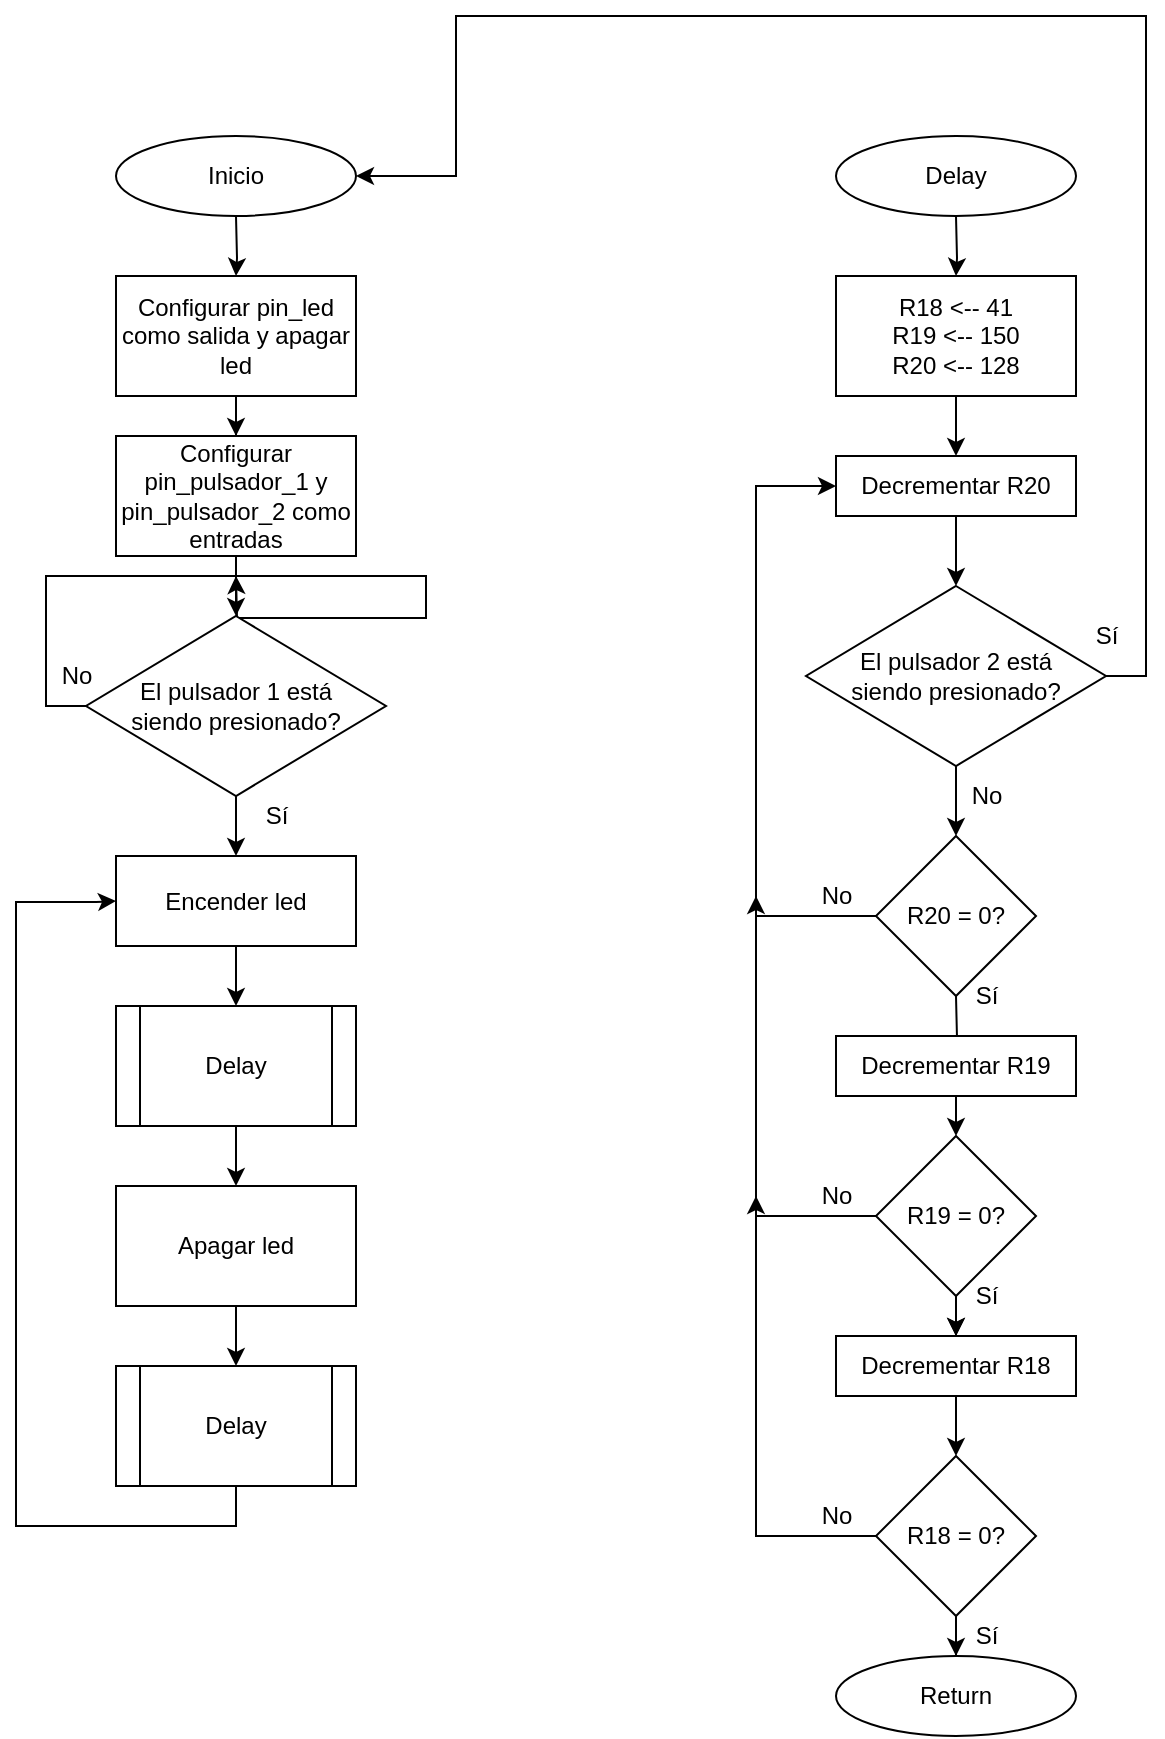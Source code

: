 <mxfile version="13.8.3" type="device"><diagram id="C5RBs43oDa-KdzZeNtuy" name="Page-1"><mxGraphModel dx="852" dy="695" grid="1" gridSize="10" guides="1" tooltips="1" connect="1" arrows="1" fold="1" page="1" pageScale="1" pageWidth="827" pageHeight="1169" math="0" shadow="0"><root><mxCell id="WIyWlLk6GJQsqaUBKTNV-0"/><mxCell id="WIyWlLk6GJQsqaUBKTNV-1" parent="WIyWlLk6GJQsqaUBKTNV-0"/><mxCell id="Rzf_JdVmEiJGYScnjNtb-12" value="" style="edgeStyle=orthogonalEdgeStyle;rounded=0;orthogonalLoop=1;jettySize=auto;html=1;" edge="1" parent="WIyWlLk6GJQsqaUBKTNV-1" target="Rzf_JdVmEiJGYScnjNtb-0"><mxGeometry relative="1" as="geometry"><mxPoint x="220" y="120" as="sourcePoint"/></mxGeometry></mxCell><mxCell id="Rzf_JdVmEiJGYScnjNtb-55" value="" style="edgeStyle=orthogonalEdgeStyle;rounded=0;orthogonalLoop=1;jettySize=auto;html=1;" edge="1" parent="WIyWlLk6GJQsqaUBKTNV-1" source="Rzf_JdVmEiJGYScnjNtb-0" target="Rzf_JdVmEiJGYScnjNtb-54"><mxGeometry relative="1" as="geometry"/></mxCell><mxCell id="Rzf_JdVmEiJGYScnjNtb-0" value="Configurar pin_led como salida y apagar led" style="rounded=0;whiteSpace=wrap;html=1;" vertex="1" parent="WIyWlLk6GJQsqaUBKTNV-1"><mxGeometry x="160" y="150" width="120" height="60" as="geometry"/></mxCell><mxCell id="Rzf_JdVmEiJGYScnjNtb-6" value="" style="edgeStyle=orthogonalEdgeStyle;rounded=0;orthogonalLoop=1;jettySize=auto;html=1;" edge="1" parent="WIyWlLk6GJQsqaUBKTNV-1" source="Rzf_JdVmEiJGYScnjNtb-1" target="Rzf_JdVmEiJGYScnjNtb-5"><mxGeometry relative="1" as="geometry"/></mxCell><mxCell id="Rzf_JdVmEiJGYScnjNtb-1" value="Encender led" style="whiteSpace=wrap;html=1;rounded=0;" vertex="1" parent="WIyWlLk6GJQsqaUBKTNV-1"><mxGeometry x="160" y="440" width="120" height="45" as="geometry"/></mxCell><mxCell id="Rzf_JdVmEiJGYScnjNtb-8" value="" style="edgeStyle=orthogonalEdgeStyle;rounded=0;orthogonalLoop=1;jettySize=auto;html=1;" edge="1" parent="WIyWlLk6GJQsqaUBKTNV-1" source="Rzf_JdVmEiJGYScnjNtb-5" target="Rzf_JdVmEiJGYScnjNtb-7"><mxGeometry relative="1" as="geometry"/></mxCell><mxCell id="Rzf_JdVmEiJGYScnjNtb-5" value="Delay" style="shape=process;whiteSpace=wrap;html=1;backgroundOutline=1;rounded=0;" vertex="1" parent="WIyWlLk6GJQsqaUBKTNV-1"><mxGeometry x="160" y="515" width="120" height="60" as="geometry"/></mxCell><mxCell id="Rzf_JdVmEiJGYScnjNtb-10" value="" style="edgeStyle=orthogonalEdgeStyle;rounded=0;orthogonalLoop=1;jettySize=auto;html=1;" edge="1" parent="WIyWlLk6GJQsqaUBKTNV-1" source="Rzf_JdVmEiJGYScnjNtb-7" target="Rzf_JdVmEiJGYScnjNtb-9"><mxGeometry relative="1" as="geometry"/></mxCell><mxCell id="Rzf_JdVmEiJGYScnjNtb-7" value="Apagar led" style="whiteSpace=wrap;html=1;rounded=0;" vertex="1" parent="WIyWlLk6GJQsqaUBKTNV-1"><mxGeometry x="160" y="605" width="120" height="60" as="geometry"/></mxCell><mxCell id="Rzf_JdVmEiJGYScnjNtb-11" style="edgeStyle=orthogonalEdgeStyle;rounded=0;orthogonalLoop=1;jettySize=auto;html=1;exitX=0.5;exitY=1;exitDx=0;exitDy=0;entryX=0;entryY=0.5;entryDx=0;entryDy=0;" edge="1" parent="WIyWlLk6GJQsqaUBKTNV-1" source="Rzf_JdVmEiJGYScnjNtb-9" target="Rzf_JdVmEiJGYScnjNtb-1"><mxGeometry relative="1" as="geometry"><Array as="points"><mxPoint x="220" y="775"/><mxPoint x="110" y="775"/><mxPoint x="110" y="463"/><mxPoint x="150" y="463"/></Array></mxGeometry></mxCell><mxCell id="Rzf_JdVmEiJGYScnjNtb-9" value="Delay" style="shape=process;whiteSpace=wrap;html=1;backgroundOutline=1;rounded=0;" vertex="1" parent="WIyWlLk6GJQsqaUBKTNV-1"><mxGeometry x="160" y="695" width="120" height="60" as="geometry"/></mxCell><mxCell id="Rzf_JdVmEiJGYScnjNtb-19" value="" style="edgeStyle=orthogonalEdgeStyle;rounded=0;orthogonalLoop=1;jettySize=auto;html=1;" edge="1" parent="WIyWlLk6GJQsqaUBKTNV-1" target="Rzf_JdVmEiJGYScnjNtb-18"><mxGeometry relative="1" as="geometry"><mxPoint x="580" y="120" as="sourcePoint"/></mxGeometry></mxCell><mxCell id="Rzf_JdVmEiJGYScnjNtb-21" value="" style="edgeStyle=orthogonalEdgeStyle;rounded=0;orthogonalLoop=1;jettySize=auto;html=1;" edge="1" parent="WIyWlLk6GJQsqaUBKTNV-1" source="Rzf_JdVmEiJGYScnjNtb-18" target="Rzf_JdVmEiJGYScnjNtb-20"><mxGeometry relative="1" as="geometry"/></mxCell><mxCell id="Rzf_JdVmEiJGYScnjNtb-18" value="&lt;div&gt;R18 &amp;lt;-- 41&lt;/div&gt;&lt;div&gt;&lt;span&gt;R19 &amp;lt;-- 150&lt;/span&gt;&lt;/div&gt;&lt;div&gt;&lt;span&gt;R20 &amp;lt;-- 128&lt;/span&gt;&lt;/div&gt;" style="rounded=0;whiteSpace=wrap;html=1;" vertex="1" parent="WIyWlLk6GJQsqaUBKTNV-1"><mxGeometry x="520" y="150" width="120" height="60" as="geometry"/></mxCell><mxCell id="Rzf_JdVmEiJGYScnjNtb-65" value="" style="edgeStyle=orthogonalEdgeStyle;rounded=0;orthogonalLoop=1;jettySize=auto;html=1;" edge="1" parent="WIyWlLk6GJQsqaUBKTNV-1" source="Rzf_JdVmEiJGYScnjNtb-20" target="Rzf_JdVmEiJGYScnjNtb-63"><mxGeometry relative="1" as="geometry"/></mxCell><mxCell id="Rzf_JdVmEiJGYScnjNtb-20" value="Decrementar R20" style="whiteSpace=wrap;html=1;rounded=0;" vertex="1" parent="WIyWlLk6GJQsqaUBKTNV-1"><mxGeometry x="520" y="240" width="120" height="30" as="geometry"/></mxCell><mxCell id="Rzf_JdVmEiJGYScnjNtb-24" style="edgeStyle=orthogonalEdgeStyle;rounded=0;orthogonalLoop=1;jettySize=auto;html=1;exitX=0;exitY=0.5;exitDx=0;exitDy=0;entryX=0;entryY=0.5;entryDx=0;entryDy=0;" edge="1" parent="WIyWlLk6GJQsqaUBKTNV-1" source="Rzf_JdVmEiJGYScnjNtb-22" target="Rzf_JdVmEiJGYScnjNtb-20"><mxGeometry relative="1" as="geometry"><Array as="points"><mxPoint x="480" y="470"/><mxPoint x="480" y="255"/></Array></mxGeometry></mxCell><mxCell id="Rzf_JdVmEiJGYScnjNtb-30" value="" style="edgeStyle=orthogonalEdgeStyle;rounded=0;orthogonalLoop=1;jettySize=auto;html=1;" edge="1" parent="WIyWlLk6GJQsqaUBKTNV-1" target="Rzf_JdVmEiJGYScnjNtb-29"><mxGeometry relative="1" as="geometry"><mxPoint x="580" y="510" as="sourcePoint"/></mxGeometry></mxCell><mxCell id="Rzf_JdVmEiJGYScnjNtb-22" value="R20 = 0?" style="rhombus;whiteSpace=wrap;html=1;rounded=0;" vertex="1" parent="WIyWlLk6GJQsqaUBKTNV-1"><mxGeometry x="540" y="430" width="80" height="80" as="geometry"/></mxCell><mxCell id="Rzf_JdVmEiJGYScnjNtb-28" value="No" style="text;html=1;align=center;verticalAlign=middle;resizable=0;points=[];autosize=1;" vertex="1" parent="WIyWlLk6GJQsqaUBKTNV-1"><mxGeometry x="505" y="450" width="30" height="20" as="geometry"/></mxCell><mxCell id="Rzf_JdVmEiJGYScnjNtb-36" style="edgeStyle=orthogonalEdgeStyle;rounded=0;orthogonalLoop=1;jettySize=auto;html=1;exitX=0.5;exitY=1;exitDx=0;exitDy=0;entryX=0.5;entryY=0;entryDx=0;entryDy=0;" edge="1" parent="WIyWlLk6GJQsqaUBKTNV-1" source="Rzf_JdVmEiJGYScnjNtb-29" target="Rzf_JdVmEiJGYScnjNtb-32"><mxGeometry relative="1" as="geometry"/></mxCell><mxCell id="Rzf_JdVmEiJGYScnjNtb-29" value="Decrementar R19" style="whiteSpace=wrap;html=1;rounded=0;" vertex="1" parent="WIyWlLk6GJQsqaUBKTNV-1"><mxGeometry x="520" y="530" width="120" height="30" as="geometry"/></mxCell><mxCell id="Rzf_JdVmEiJGYScnjNtb-31" value="" style="edgeStyle=orthogonalEdgeStyle;rounded=0;orthogonalLoop=1;jettySize=auto;html=1;" edge="1" parent="WIyWlLk6GJQsqaUBKTNV-1" source="Rzf_JdVmEiJGYScnjNtb-32" target="Rzf_JdVmEiJGYScnjNtb-34"><mxGeometry relative="1" as="geometry"/></mxCell><mxCell id="Rzf_JdVmEiJGYScnjNtb-37" value="" style="edgeStyle=orthogonalEdgeStyle;rounded=0;orthogonalLoop=1;jettySize=auto;html=1;" edge="1" parent="WIyWlLk6GJQsqaUBKTNV-1" source="Rzf_JdVmEiJGYScnjNtb-32" target="Rzf_JdVmEiJGYScnjNtb-34"><mxGeometry relative="1" as="geometry"/></mxCell><mxCell id="Rzf_JdVmEiJGYScnjNtb-38" style="edgeStyle=orthogonalEdgeStyle;rounded=0;orthogonalLoop=1;jettySize=auto;html=1;exitX=0;exitY=0.5;exitDx=0;exitDy=0;" edge="1" parent="WIyWlLk6GJQsqaUBKTNV-1" source="Rzf_JdVmEiJGYScnjNtb-32"><mxGeometry relative="1" as="geometry"><mxPoint x="480" y="460" as="targetPoint"/><Array as="points"><mxPoint x="480" y="620"/><mxPoint x="480" y="470"/></Array></mxGeometry></mxCell><mxCell id="Rzf_JdVmEiJGYScnjNtb-32" value="R19 = 0?" style="rhombus;whiteSpace=wrap;html=1;rounded=0;" vertex="1" parent="WIyWlLk6GJQsqaUBKTNV-1"><mxGeometry x="540" y="580" width="80" height="80" as="geometry"/></mxCell><mxCell id="Rzf_JdVmEiJGYScnjNtb-33" value="No" style="text;html=1;align=center;verticalAlign=middle;resizable=0;points=[];autosize=1;" vertex="1" parent="WIyWlLk6GJQsqaUBKTNV-1"><mxGeometry x="505" y="600" width="30" height="20" as="geometry"/></mxCell><mxCell id="Rzf_JdVmEiJGYScnjNtb-40" value="" style="edgeStyle=orthogonalEdgeStyle;rounded=0;orthogonalLoop=1;jettySize=auto;html=1;" edge="1" parent="WIyWlLk6GJQsqaUBKTNV-1" source="Rzf_JdVmEiJGYScnjNtb-34" target="Rzf_JdVmEiJGYScnjNtb-39"><mxGeometry relative="1" as="geometry"/></mxCell><mxCell id="Rzf_JdVmEiJGYScnjNtb-34" value="Decrementar R18" style="whiteSpace=wrap;html=1;rounded=0;" vertex="1" parent="WIyWlLk6GJQsqaUBKTNV-1"><mxGeometry x="520" y="680" width="120" height="30" as="geometry"/></mxCell><mxCell id="Rzf_JdVmEiJGYScnjNtb-46" value="" style="edgeStyle=orthogonalEdgeStyle;rounded=0;orthogonalLoop=1;jettySize=auto;html=1;" edge="1" parent="WIyWlLk6GJQsqaUBKTNV-1" source="Rzf_JdVmEiJGYScnjNtb-39" target="Rzf_JdVmEiJGYScnjNtb-45"><mxGeometry relative="1" as="geometry"/></mxCell><mxCell id="Rzf_JdVmEiJGYScnjNtb-51" style="edgeStyle=orthogonalEdgeStyle;rounded=0;orthogonalLoop=1;jettySize=auto;html=1;exitX=0;exitY=0.5;exitDx=0;exitDy=0;" edge="1" parent="WIyWlLk6GJQsqaUBKTNV-1" source="Rzf_JdVmEiJGYScnjNtb-39"><mxGeometry relative="1" as="geometry"><mxPoint x="480" y="610" as="targetPoint"/><Array as="points"><mxPoint x="480" y="780"/><mxPoint x="480" y="620"/></Array></mxGeometry></mxCell><mxCell id="Rzf_JdVmEiJGYScnjNtb-39" value="R18 = 0?" style="rhombus;whiteSpace=wrap;html=1;rounded=0;" vertex="1" parent="WIyWlLk6GJQsqaUBKTNV-1"><mxGeometry x="540" y="740" width="80" height="80" as="geometry"/></mxCell><mxCell id="Rzf_JdVmEiJGYScnjNtb-41" value="Sí" style="text;html=1;align=center;verticalAlign=middle;resizable=0;points=[];autosize=1;" vertex="1" parent="WIyWlLk6GJQsqaUBKTNV-1"><mxGeometry x="580" y="500" width="30" height="20" as="geometry"/></mxCell><mxCell id="Rzf_JdVmEiJGYScnjNtb-42" value="Sí" style="text;html=1;align=center;verticalAlign=middle;resizable=0;points=[];autosize=1;" vertex="1" parent="WIyWlLk6GJQsqaUBKTNV-1"><mxGeometry x="580" y="650" width="30" height="20" as="geometry"/></mxCell><mxCell id="Rzf_JdVmEiJGYScnjNtb-45" value="Return" style="ellipse;whiteSpace=wrap;html=1;rounded=0;" vertex="1" parent="WIyWlLk6GJQsqaUBKTNV-1"><mxGeometry x="520" y="840" width="120" height="40" as="geometry"/></mxCell><mxCell id="Rzf_JdVmEiJGYScnjNtb-49" value="Delay" style="ellipse;whiteSpace=wrap;html=1;rounded=0;" vertex="1" parent="WIyWlLk6GJQsqaUBKTNV-1"><mxGeometry x="520" y="80" width="120" height="40" as="geometry"/></mxCell><mxCell id="Rzf_JdVmEiJGYScnjNtb-50" value="Inicio" style="ellipse;whiteSpace=wrap;html=1;rounded=0;" vertex="1" parent="WIyWlLk6GJQsqaUBKTNV-1"><mxGeometry x="160" y="80" width="120" height="40" as="geometry"/></mxCell><mxCell id="Rzf_JdVmEiJGYScnjNtb-52" value="No" style="text;html=1;align=center;verticalAlign=middle;resizable=0;points=[];autosize=1;" vertex="1" parent="WIyWlLk6GJQsqaUBKTNV-1"><mxGeometry x="505" y="760" width="30" height="20" as="geometry"/></mxCell><mxCell id="Rzf_JdVmEiJGYScnjNtb-53" value="Sí" style="text;html=1;align=center;verticalAlign=middle;resizable=0;points=[];autosize=1;" vertex="1" parent="WIyWlLk6GJQsqaUBKTNV-1"><mxGeometry x="580" y="820" width="30" height="20" as="geometry"/></mxCell><mxCell id="Rzf_JdVmEiJGYScnjNtb-58" value="" style="edgeStyle=orthogonalEdgeStyle;rounded=0;orthogonalLoop=1;jettySize=auto;html=1;" edge="1" parent="WIyWlLk6GJQsqaUBKTNV-1" source="Rzf_JdVmEiJGYScnjNtb-54" target="Rzf_JdVmEiJGYScnjNtb-57"><mxGeometry relative="1" as="geometry"/></mxCell><mxCell id="Rzf_JdVmEiJGYScnjNtb-54" value="Configurar pin_pulsador_1 y pin_pulsador_2 como entradas" style="rounded=0;whiteSpace=wrap;html=1;" vertex="1" parent="WIyWlLk6GJQsqaUBKTNV-1"><mxGeometry x="160" y="230" width="120" height="60" as="geometry"/></mxCell><mxCell id="Rzf_JdVmEiJGYScnjNtb-59" value="" style="edgeStyle=orthogonalEdgeStyle;rounded=0;orthogonalLoop=1;jettySize=auto;html=1;entryX=0.5;entryY=0;entryDx=0;entryDy=0;" edge="1" parent="WIyWlLk6GJQsqaUBKTNV-1" source="Rzf_JdVmEiJGYScnjNtb-57" target="Rzf_JdVmEiJGYScnjNtb-1"><mxGeometry relative="1" as="geometry"/></mxCell><mxCell id="Rzf_JdVmEiJGYScnjNtb-60" style="edgeStyle=orthogonalEdgeStyle;rounded=0;orthogonalLoop=1;jettySize=auto;html=1;exitX=0;exitY=0.5;exitDx=0;exitDy=0;" edge="1" parent="WIyWlLk6GJQsqaUBKTNV-1" source="Rzf_JdVmEiJGYScnjNtb-57"><mxGeometry relative="1" as="geometry"><mxPoint x="220" y="300" as="targetPoint"/></mxGeometry></mxCell><mxCell id="Rzf_JdVmEiJGYScnjNtb-57" value="El pulsador 1 está &lt;br&gt;siendo presionado?" style="rhombus;whiteSpace=wrap;html=1;rounded=0;" vertex="1" parent="WIyWlLk6GJQsqaUBKTNV-1"><mxGeometry x="145" y="320" width="150" height="90" as="geometry"/></mxCell><mxCell id="Rzf_JdVmEiJGYScnjNtb-61" value="No" style="text;html=1;align=center;verticalAlign=middle;resizable=0;points=[];autosize=1;" vertex="1" parent="WIyWlLk6GJQsqaUBKTNV-1"><mxGeometry x="125" y="340" width="30" height="20" as="geometry"/></mxCell><mxCell id="Rzf_JdVmEiJGYScnjNtb-62" value="Sí" style="text;html=1;align=center;verticalAlign=middle;resizable=0;points=[];autosize=1;" vertex="1" parent="WIyWlLk6GJQsqaUBKTNV-1"><mxGeometry x="225" y="410" width="30" height="20" as="geometry"/></mxCell><mxCell id="Rzf_JdVmEiJGYScnjNtb-64" value="" style="edgeStyle=orthogonalEdgeStyle;rounded=0;orthogonalLoop=1;jettySize=auto;html=1;" edge="1" parent="WIyWlLk6GJQsqaUBKTNV-1" source="Rzf_JdVmEiJGYScnjNtb-63" target="Rzf_JdVmEiJGYScnjNtb-22"><mxGeometry relative="1" as="geometry"><mxPoint x="583" y="430" as="targetPoint"/></mxGeometry></mxCell><mxCell id="Rzf_JdVmEiJGYScnjNtb-68" style="edgeStyle=orthogonalEdgeStyle;rounded=0;orthogonalLoop=1;jettySize=auto;html=1;exitX=1;exitY=0.5;exitDx=0;exitDy=0;entryX=1;entryY=0.5;entryDx=0;entryDy=0;" edge="1" parent="WIyWlLk6GJQsqaUBKTNV-1" source="Rzf_JdVmEiJGYScnjNtb-63" target="Rzf_JdVmEiJGYScnjNtb-50"><mxGeometry relative="1" as="geometry"><mxPoint x="330" y="110" as="targetPoint"/><Array as="points"><mxPoint x="675" y="350"/><mxPoint x="675" y="20"/><mxPoint x="330" y="20"/><mxPoint x="330" y="100"/></Array></mxGeometry></mxCell><mxCell id="Rzf_JdVmEiJGYScnjNtb-63" value="El pulsador 2 está &lt;br&gt;siendo presionado?" style="rhombus;whiteSpace=wrap;html=1;rounded=0;" vertex="1" parent="WIyWlLk6GJQsqaUBKTNV-1"><mxGeometry x="505" y="305" width="150" height="90" as="geometry"/></mxCell><mxCell id="Rzf_JdVmEiJGYScnjNtb-69" value="Sí" style="text;html=1;align=center;verticalAlign=middle;resizable=0;points=[];autosize=1;" vertex="1" parent="WIyWlLk6GJQsqaUBKTNV-1"><mxGeometry x="640" y="320" width="30" height="20" as="geometry"/></mxCell><mxCell id="Rzf_JdVmEiJGYScnjNtb-70" value="No" style="text;html=1;align=center;verticalAlign=middle;resizable=0;points=[];autosize=1;" vertex="1" parent="WIyWlLk6GJQsqaUBKTNV-1"><mxGeometry x="580" y="400" width="30" height="20" as="geometry"/></mxCell></root></mxGraphModel></diagram></mxfile>